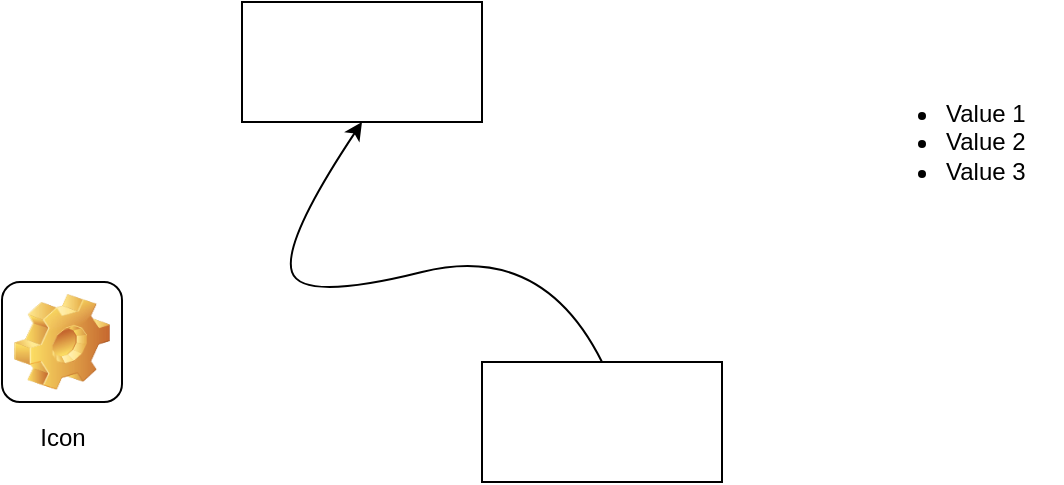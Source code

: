 <mxfile version="13.1.3">
    <diagram id="6hGFLwfOUW9BJ-s0fimq" name="Page-1">
        <mxGraphModel dx="851" dy="679" grid="1" gridSize="10" guides="1" tooltips="1" connect="1" arrows="1" fold="1" page="1" pageScale="1" pageWidth="827" pageHeight="1169" math="0" shadow="0">
            <root>
                <mxCell id="0"/>
                <mxCell id="1" parent="0"/>
                <mxCell id="2" value="" style="rounded=0;whiteSpace=wrap;html=1;" parent="1" vertex="1">
                    <mxGeometry x="350" y="320" width="120" height="60" as="geometry"/>
                </mxCell>
                <mxCell id="3" value="" style="rounded=0;whiteSpace=wrap;html=1;" parent="1" vertex="1">
                    <mxGeometry x="230" y="140" width="120" height="60" as="geometry"/>
                </mxCell>
                <mxCell id="4" value="" style="curved=1;endArrow=classic;html=1;entryX=0.5;entryY=1;entryDx=0;entryDy=0;exitX=0.5;exitY=0;exitDx=0;exitDy=0;" parent="1" source="2" target="3" edge="1">
                    <mxGeometry width="50" height="50" relative="1" as="geometry">
                        <mxPoint x="390" y="370" as="sourcePoint"/>
                        <mxPoint x="440" y="320" as="targetPoint"/>
                        <Array as="points">
                            <mxPoint x="380" y="260"/>
                            <mxPoint x="260" y="290"/>
                            <mxPoint x="250" y="260"/>
                        </Array>
                    </mxGeometry>
                </mxCell>
                <mxCell id="5" value="Icon" style="icon;html=1;image=img/clipart/Gear_128x128.png" vertex="1" parent="1">
                    <mxGeometry x="110" y="280" width="60" height="60" as="geometry"/>
                </mxCell>
                <mxCell id="6" value="&lt;ul&gt;&lt;li&gt;Value 1&lt;/li&gt;&lt;li&gt;Value 2&lt;/li&gt;&lt;li&gt;Value 3&lt;/li&gt;&lt;/ul&gt;" style="text;strokeColor=none;fillColor=none;html=1;whiteSpace=wrap;verticalAlign=middle;overflow=hidden;" vertex="1" parent="1">
                    <mxGeometry x="540" y="170" width="100" height="80" as="geometry"/>
                </mxCell>
            </root>
        </mxGraphModel>
    </diagram>
</mxfile>